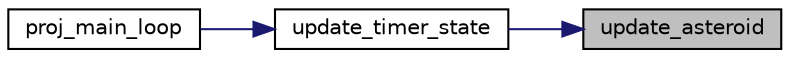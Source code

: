 digraph "update_asteroid"
{
 // LATEX_PDF_SIZE
  edge [fontname="Helvetica",fontsize="10",labelfontname="Helvetica",labelfontsize="10"];
  node [fontname="Helvetica",fontsize="10",shape=record];
  rankdir="RL";
  Node1 [label="update_asteroid",height=0.2,width=0.4,color="black", fillcolor="grey75", style="filled", fontcolor="black",tooltip="Updates the asteroids."];
  Node1 -> Node2 [dir="back",color="midnightblue",fontsize="10",style="solid"];
  Node2 [label="update_timer_state",height=0.2,width=0.4,color="black", fillcolor="white", style="filled",URL="$game_8c.html#a2e7983abedd3fae94a24b4775a97210f",tooltip="Actions to perform whenever a timer interrupt occurs."];
  Node2 -> Node3 [dir="back",color="midnightblue",fontsize="10",style="solid"];
  Node3 [label="proj_main_loop",height=0.2,width=0.4,color="black", fillcolor="white", style="filled",URL="$main_8c.html#a2a16f651eccbd248e1ad3b3b924b143b",tooltip=" "];
}
